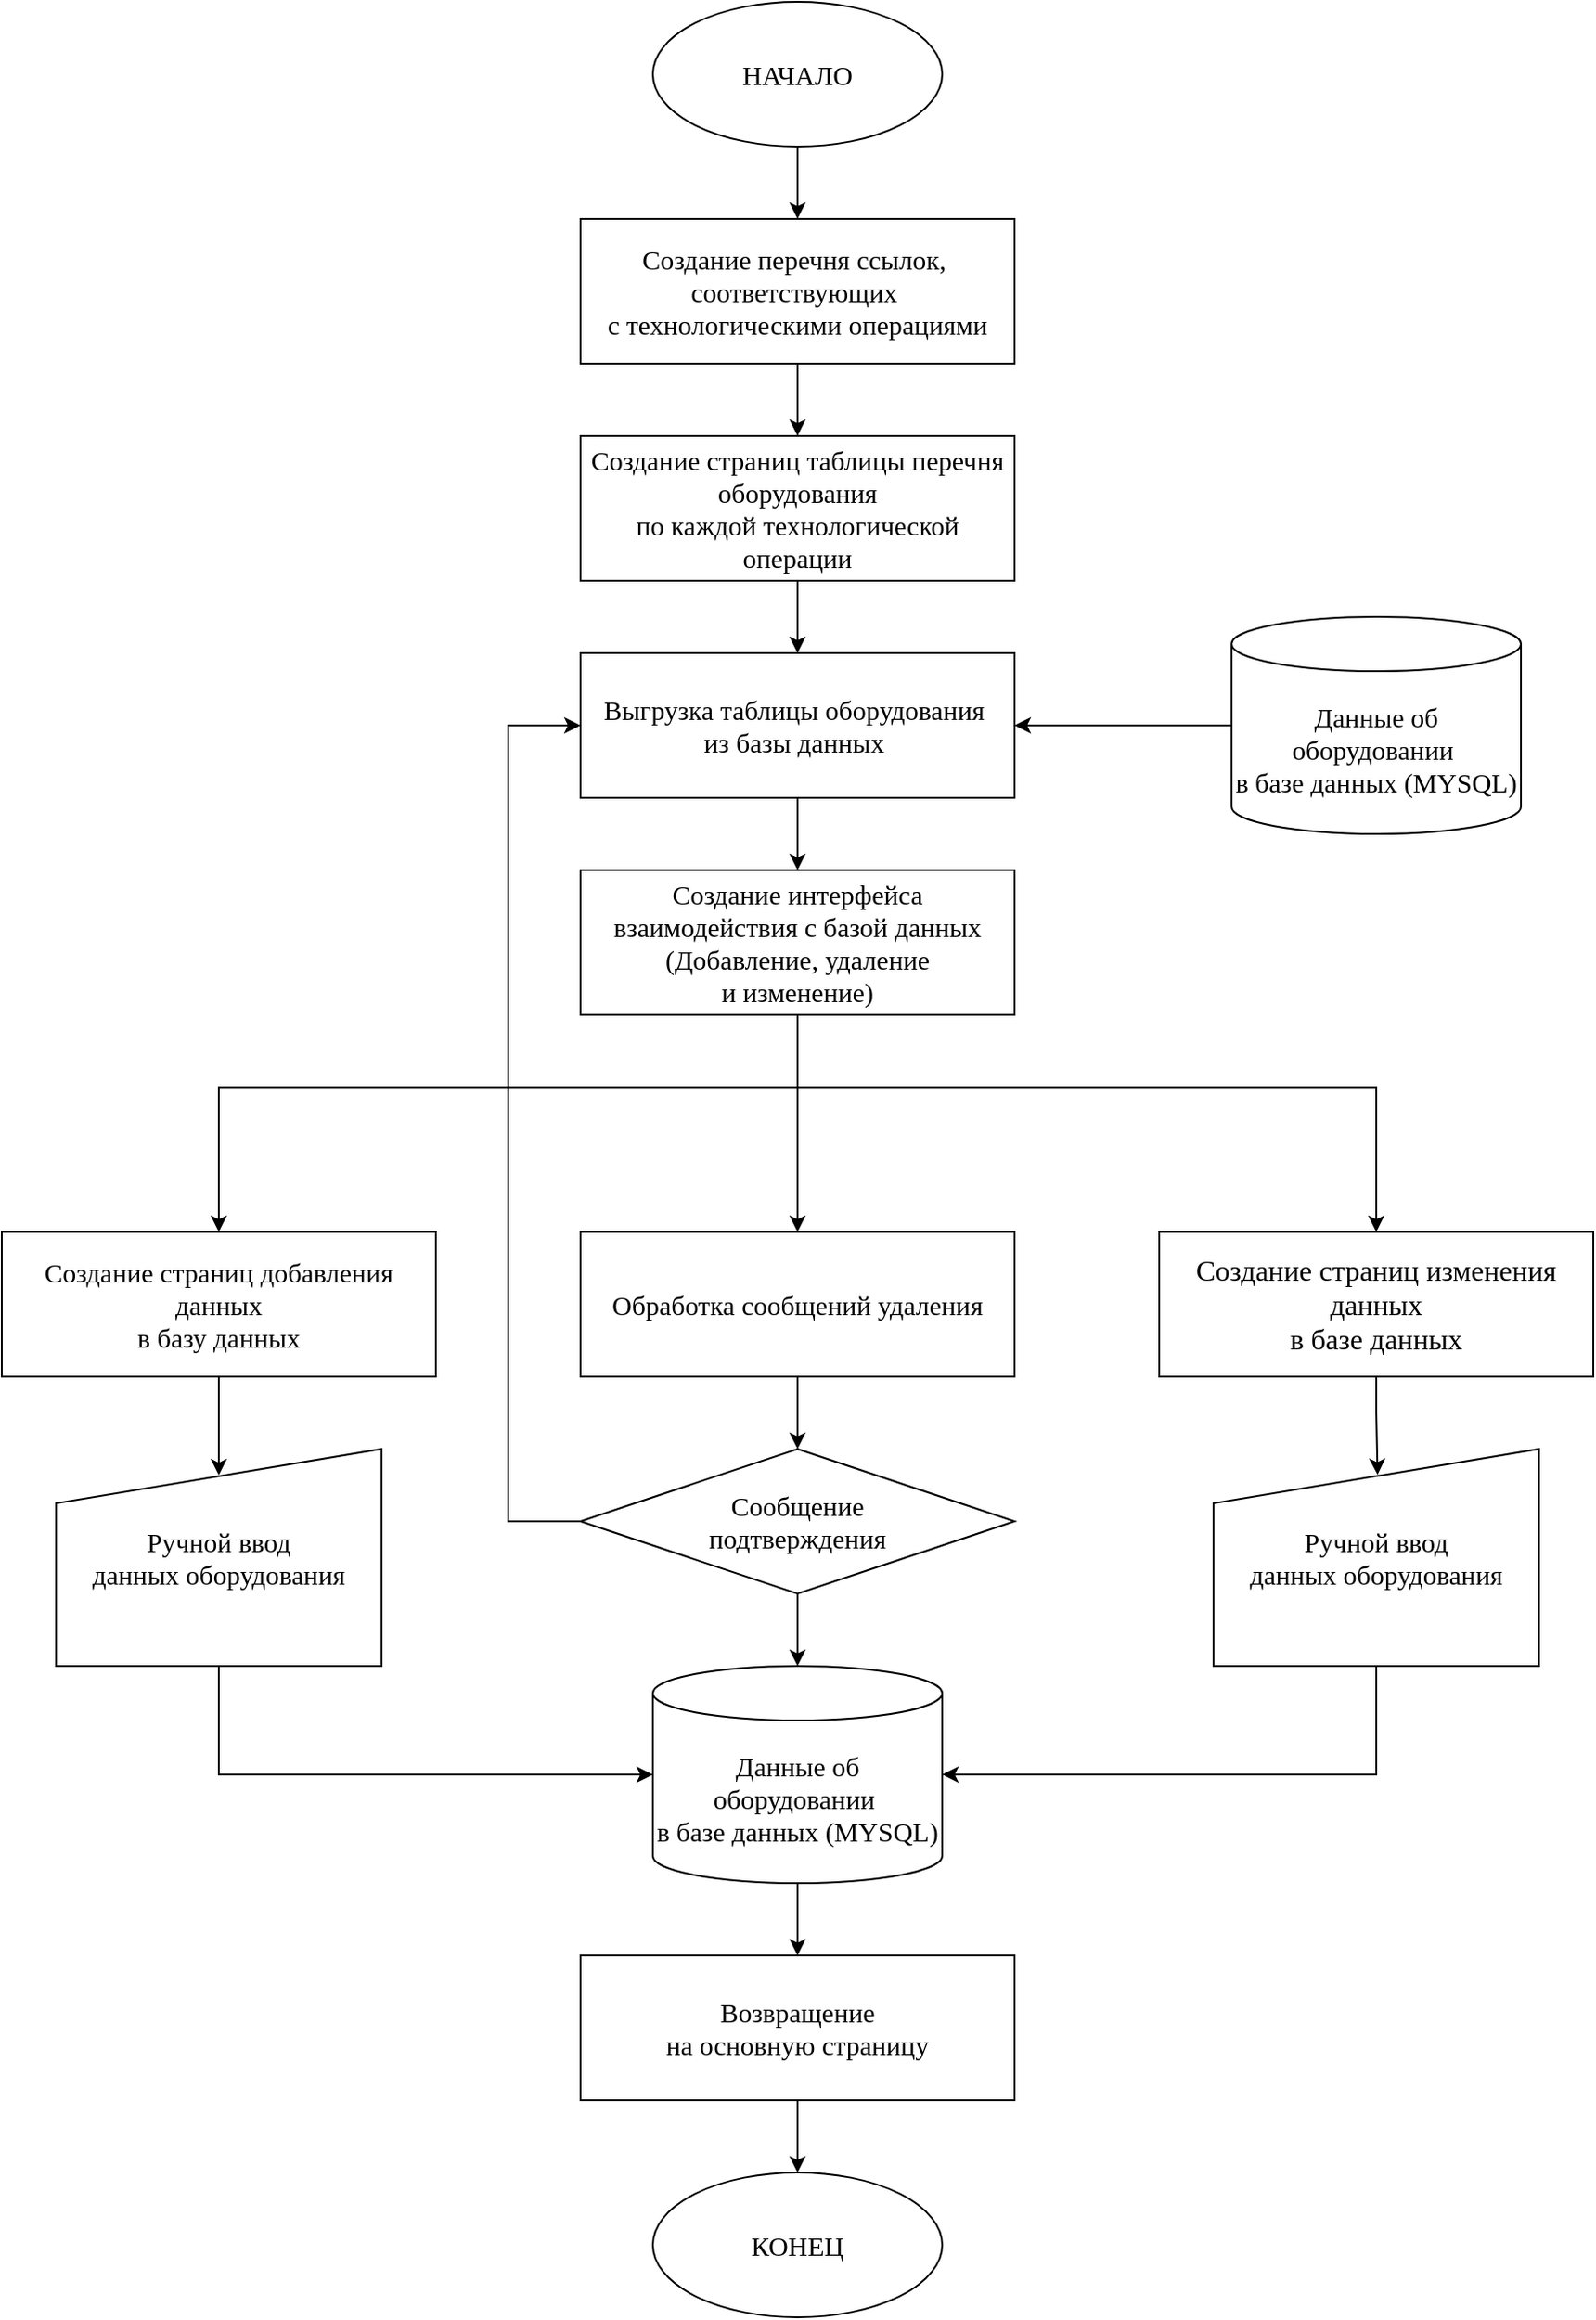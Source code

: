 <mxfile version="21.1.5" type="github">
  <diagram name="Page-1" id="qFZczR5B3UI8Jo8uHC8d">
    <mxGraphModel dx="2390" dy="1232" grid="1" gridSize="10" guides="1" tooltips="1" connect="1" arrows="1" fold="1" page="1" pageScale="1" pageWidth="1654" pageHeight="2336" math="0" shadow="0">
      <root>
        <mxCell id="0" />
        <mxCell id="1" parent="0" />
        <mxCell id="hdSreOnBa91VfMqnHE0S-16" style="edgeStyle=orthogonalEdgeStyle;rounded=0;orthogonalLoop=1;jettySize=auto;html=1;entryX=0.5;entryY=0;entryDx=0;entryDy=0;" edge="1" parent="1" source="hdSreOnBa91VfMqnHE0S-1" target="hdSreOnBa91VfMqnHE0S-2">
          <mxGeometry relative="1" as="geometry" />
        </mxCell>
        <mxCell id="hdSreOnBa91VfMqnHE0S-1" value="НАЧАЛО" style="ellipse;whiteSpace=wrap;html=1;fontSize=15;fontFamily=Tahoma;" vertex="1" parent="1">
          <mxGeometry x="640" y="40" width="160" height="80" as="geometry" />
        </mxCell>
        <mxCell id="hdSreOnBa91VfMqnHE0S-17" style="edgeStyle=orthogonalEdgeStyle;rounded=0;orthogonalLoop=1;jettySize=auto;html=1;entryX=0.5;entryY=0;entryDx=0;entryDy=0;" edge="1" parent="1" source="hdSreOnBa91VfMqnHE0S-2" target="hdSreOnBa91VfMqnHE0S-3">
          <mxGeometry relative="1" as="geometry" />
        </mxCell>
        <mxCell id="hdSreOnBa91VfMqnHE0S-2" value="Создание перечня ссылок,&amp;nbsp;&lt;br style=&quot;font-size: 15px;&quot;&gt;соответствующих&amp;nbsp;&lt;br style=&quot;font-size: 15px;&quot;&gt;с технологическими операциями" style="rounded=0;whiteSpace=wrap;html=1;fontSize=15;fontFamily=Tahoma;" vertex="1" parent="1">
          <mxGeometry x="600" y="160" width="240" height="80" as="geometry" />
        </mxCell>
        <mxCell id="hdSreOnBa91VfMqnHE0S-18" style="edgeStyle=orthogonalEdgeStyle;rounded=0;orthogonalLoop=1;jettySize=auto;html=1;" edge="1" parent="1" source="hdSreOnBa91VfMqnHE0S-3" target="hdSreOnBa91VfMqnHE0S-4">
          <mxGeometry relative="1" as="geometry" />
        </mxCell>
        <mxCell id="hdSreOnBa91VfMqnHE0S-3" value="Создание страниц таблицы перечня оборудования &lt;br style=&quot;font-size: 15px;&quot;&gt;по каждой технологической операции&lt;br style=&quot;font-size: 15px;&quot;&gt;" style="rounded=0;whiteSpace=wrap;html=1;fontSize=15;fontFamily=Tahoma;" vertex="1" parent="1">
          <mxGeometry x="600" y="280" width="240" height="80" as="geometry" />
        </mxCell>
        <mxCell id="hdSreOnBa91VfMqnHE0S-19" style="edgeStyle=orthogonalEdgeStyle;rounded=0;orthogonalLoop=1;jettySize=auto;html=1;entryX=0.5;entryY=0;entryDx=0;entryDy=0;" edge="1" parent="1" source="hdSreOnBa91VfMqnHE0S-4" target="hdSreOnBa91VfMqnHE0S-15">
          <mxGeometry relative="1" as="geometry" />
        </mxCell>
        <mxCell id="hdSreOnBa91VfMqnHE0S-4" value="Выгрузка таблицы оборудования&amp;nbsp;&lt;br style=&quot;font-size: 15px;&quot;&gt;из базы данных&amp;nbsp;" style="rounded=0;whiteSpace=wrap;html=1;fontSize=15;fontFamily=Tahoma;" vertex="1" parent="1">
          <mxGeometry x="600" y="400" width="240" height="80" as="geometry" />
        </mxCell>
        <mxCell id="hdSreOnBa91VfMqnHE0S-24" style="edgeStyle=orthogonalEdgeStyle;rounded=0;orthogonalLoop=1;jettySize=auto;html=1;entryX=0.5;entryY=0;entryDx=0;entryDy=0;" edge="1" parent="1" source="hdSreOnBa91VfMqnHE0S-5" target="hdSreOnBa91VfMqnHE0S-8">
          <mxGeometry relative="1" as="geometry" />
        </mxCell>
        <mxCell id="hdSreOnBa91VfMqnHE0S-5" value="Обработка сообщений удаления" style="rounded=0;whiteSpace=wrap;html=1;fontSize=15;fontFamily=Tahoma;" vertex="1" parent="1">
          <mxGeometry x="600" y="720" width="240" height="80" as="geometry" />
        </mxCell>
        <mxCell id="hdSreOnBa91VfMqnHE0S-23" style="edgeStyle=orthogonalEdgeStyle;rounded=0;orthogonalLoop=1;jettySize=auto;html=1;entryX=0.5;entryY=0.121;entryDx=0;entryDy=0;entryPerimeter=0;" edge="1" parent="1" source="hdSreOnBa91VfMqnHE0S-6" target="hdSreOnBa91VfMqnHE0S-12">
          <mxGeometry relative="1" as="geometry" />
        </mxCell>
        <mxCell id="hdSreOnBa91VfMqnHE0S-6" value="Создание страниц добавления данных&lt;br style=&quot;font-size: 15px;&quot;&gt;в базу данных" style="rounded=0;whiteSpace=wrap;html=1;fontSize=15;fontFamily=Tahoma;" vertex="1" parent="1">
          <mxGeometry x="280" y="720" width="240" height="80" as="geometry" />
        </mxCell>
        <mxCell id="hdSreOnBa91VfMqnHE0S-28" style="edgeStyle=orthogonalEdgeStyle;rounded=0;orthogonalLoop=1;jettySize=auto;html=1;entryX=0.504;entryY=0.119;entryDx=0;entryDy=0;entryPerimeter=0;" edge="1" parent="1" source="hdSreOnBa91VfMqnHE0S-7" target="hdSreOnBa91VfMqnHE0S-13">
          <mxGeometry relative="1" as="geometry">
            <mxPoint x="1040" y="840" as="targetPoint" />
          </mxGeometry>
        </mxCell>
        <mxCell id="hdSreOnBa91VfMqnHE0S-7" value="Создание страниц изменения данных&lt;br style=&quot;font-size: 16px;&quot;&gt;в базе данных" style="rounded=0;whiteSpace=wrap;html=1;fontSize=16;fontFamily=Tahoma;" vertex="1" parent="1">
          <mxGeometry x="920" y="720" width="240" height="80" as="geometry" />
        </mxCell>
        <mxCell id="hdSreOnBa91VfMqnHE0S-25" style="edgeStyle=orthogonalEdgeStyle;rounded=0;orthogonalLoop=1;jettySize=auto;html=1;entryX=0.5;entryY=0;entryDx=0;entryDy=0;entryPerimeter=0;" edge="1" parent="1" source="hdSreOnBa91VfMqnHE0S-8" target="hdSreOnBa91VfMqnHE0S-9">
          <mxGeometry relative="1" as="geometry" />
        </mxCell>
        <mxCell id="hdSreOnBa91VfMqnHE0S-31" style="edgeStyle=orthogonalEdgeStyle;rounded=0;orthogonalLoop=1;jettySize=auto;html=1;exitX=0;exitY=0.5;exitDx=0;exitDy=0;entryX=0;entryY=0.5;entryDx=0;entryDy=0;" edge="1" parent="1" source="hdSreOnBa91VfMqnHE0S-8" target="hdSreOnBa91VfMqnHE0S-4">
          <mxGeometry relative="1" as="geometry">
            <Array as="points">
              <mxPoint x="560" y="880" />
              <mxPoint x="560" y="440" />
            </Array>
          </mxGeometry>
        </mxCell>
        <mxCell id="hdSreOnBa91VfMqnHE0S-8" value="Сообщение&lt;br style=&quot;font-size: 15px;&quot;&gt;подтверждения" style="rhombus;whiteSpace=wrap;html=1;fontSize=15;fontFamily=Tahoma;" vertex="1" parent="1">
          <mxGeometry x="600" y="840" width="240" height="80" as="geometry" />
        </mxCell>
        <mxCell id="hdSreOnBa91VfMqnHE0S-26" style="edgeStyle=orthogonalEdgeStyle;rounded=0;orthogonalLoop=1;jettySize=auto;html=1;entryX=0.5;entryY=0;entryDx=0;entryDy=0;" edge="1" parent="1" source="hdSreOnBa91VfMqnHE0S-9" target="hdSreOnBa91VfMqnHE0S-10">
          <mxGeometry relative="1" as="geometry" />
        </mxCell>
        <mxCell id="hdSreOnBa91VfMqnHE0S-9" value="Данные об оборудовании&amp;nbsp;&lt;br style=&quot;font-size: 15px;&quot;&gt;в базе данных (MYSQL)" style="shape=cylinder3;whiteSpace=wrap;html=1;boundedLbl=1;backgroundOutline=1;size=15;fontSize=15;fontFamily=Tahoma;" vertex="1" parent="1">
          <mxGeometry x="640" y="960" width="160" height="120" as="geometry" />
        </mxCell>
        <mxCell id="hdSreOnBa91VfMqnHE0S-27" style="edgeStyle=orthogonalEdgeStyle;rounded=0;orthogonalLoop=1;jettySize=auto;html=1;entryX=0.5;entryY=0;entryDx=0;entryDy=0;" edge="1" parent="1" source="hdSreOnBa91VfMqnHE0S-10" target="hdSreOnBa91VfMqnHE0S-11">
          <mxGeometry relative="1" as="geometry" />
        </mxCell>
        <mxCell id="hdSreOnBa91VfMqnHE0S-10" value="Возвращение &lt;br style=&quot;font-size: 15px;&quot;&gt;на основную страницу" style="rounded=0;whiteSpace=wrap;html=1;fontSize=15;fontFamily=Tahoma;" vertex="1" parent="1">
          <mxGeometry x="600" y="1120" width="240" height="80" as="geometry" />
        </mxCell>
        <mxCell id="hdSreOnBa91VfMqnHE0S-11" value="КОНЕЦ" style="ellipse;whiteSpace=wrap;html=1;fontSize=15;fontFamily=Tahoma;" vertex="1" parent="1">
          <mxGeometry x="640" y="1240" width="160" height="80" as="geometry" />
        </mxCell>
        <mxCell id="hdSreOnBa91VfMqnHE0S-29" style="edgeStyle=orthogonalEdgeStyle;rounded=0;orthogonalLoop=1;jettySize=auto;html=1;entryX=0;entryY=0.5;entryDx=0;entryDy=0;entryPerimeter=0;" edge="1" parent="1" source="hdSreOnBa91VfMqnHE0S-12" target="hdSreOnBa91VfMqnHE0S-9">
          <mxGeometry relative="1" as="geometry">
            <Array as="points">
              <mxPoint x="400" y="1020" />
            </Array>
          </mxGeometry>
        </mxCell>
        <mxCell id="hdSreOnBa91VfMqnHE0S-12" value="Ручной ввод&lt;br style=&quot;font-size: 15px;&quot;&gt;данных оборудования" style="shape=manualInput;whiteSpace=wrap;html=1;fontFamily=Tahoma;fontSize=15;" vertex="1" parent="1">
          <mxGeometry x="310" y="840" width="180" height="120" as="geometry" />
        </mxCell>
        <mxCell id="hdSreOnBa91VfMqnHE0S-30" style="edgeStyle=orthogonalEdgeStyle;rounded=0;orthogonalLoop=1;jettySize=auto;html=1;entryX=1;entryY=0.5;entryDx=0;entryDy=0;entryPerimeter=0;" edge="1" parent="1" source="hdSreOnBa91VfMqnHE0S-13" target="hdSreOnBa91VfMqnHE0S-9">
          <mxGeometry relative="1" as="geometry">
            <Array as="points">
              <mxPoint x="1040" y="1020" />
            </Array>
          </mxGeometry>
        </mxCell>
        <mxCell id="hdSreOnBa91VfMqnHE0S-13" value="Ручной ввод&lt;br style=&quot;font-size: 15px;&quot;&gt;данных оборудования" style="shape=manualInput;whiteSpace=wrap;html=1;fontFamily=Tahoma;fontSize=15;" vertex="1" parent="1">
          <mxGeometry x="950" y="840" width="180" height="120" as="geometry" />
        </mxCell>
        <mxCell id="hdSreOnBa91VfMqnHE0S-32" style="edgeStyle=orthogonalEdgeStyle;rounded=0;orthogonalLoop=1;jettySize=auto;html=1;exitX=0;exitY=0.5;exitDx=0;exitDy=0;exitPerimeter=0;entryX=1;entryY=0.5;entryDx=0;entryDy=0;" edge="1" parent="1" source="hdSreOnBa91VfMqnHE0S-14" target="hdSreOnBa91VfMqnHE0S-4">
          <mxGeometry relative="1" as="geometry" />
        </mxCell>
        <mxCell id="hdSreOnBa91VfMqnHE0S-14" value="Данные об оборудовании&amp;nbsp;&lt;br style=&quot;font-size: 15px;&quot;&gt;в базе данных (MYSQL)" style="shape=cylinder3;whiteSpace=wrap;html=1;boundedLbl=1;backgroundOutline=1;size=15;fontSize=15;fontFamily=Tahoma;" vertex="1" parent="1">
          <mxGeometry x="960" y="380" width="160" height="120" as="geometry" />
        </mxCell>
        <mxCell id="hdSreOnBa91VfMqnHE0S-20" style="edgeStyle=orthogonalEdgeStyle;rounded=0;orthogonalLoop=1;jettySize=auto;html=1;entryX=0.5;entryY=0;entryDx=0;entryDy=0;" edge="1" parent="1" source="hdSreOnBa91VfMqnHE0S-15" target="hdSreOnBa91VfMqnHE0S-5">
          <mxGeometry relative="1" as="geometry" />
        </mxCell>
        <mxCell id="hdSreOnBa91VfMqnHE0S-21" style="edgeStyle=orthogonalEdgeStyle;rounded=0;orthogonalLoop=1;jettySize=auto;html=1;entryX=0.5;entryY=0;entryDx=0;entryDy=0;" edge="1" parent="1" source="hdSreOnBa91VfMqnHE0S-15" target="hdSreOnBa91VfMqnHE0S-6">
          <mxGeometry relative="1" as="geometry">
            <Array as="points">
              <mxPoint x="720" y="640" />
              <mxPoint x="400" y="640" />
            </Array>
          </mxGeometry>
        </mxCell>
        <mxCell id="hdSreOnBa91VfMqnHE0S-22" style="edgeStyle=orthogonalEdgeStyle;rounded=0;orthogonalLoop=1;jettySize=auto;html=1;entryX=0.5;entryY=0;entryDx=0;entryDy=0;" edge="1" parent="1" source="hdSreOnBa91VfMqnHE0S-15" target="hdSreOnBa91VfMqnHE0S-7">
          <mxGeometry relative="1" as="geometry">
            <Array as="points">
              <mxPoint x="720" y="640" />
              <mxPoint x="1040" y="640" />
            </Array>
          </mxGeometry>
        </mxCell>
        <mxCell id="hdSreOnBa91VfMqnHE0S-15" value="Создание интерфейса взаимодействия с базой данных&lt;br&gt;(Добавление, удаление &lt;br&gt;и изменение)" style="rounded=0;whiteSpace=wrap;html=1;fontSize=15;fontFamily=Tahoma;" vertex="1" parent="1">
          <mxGeometry x="600" y="520" width="240" height="80" as="geometry" />
        </mxCell>
      </root>
    </mxGraphModel>
  </diagram>
</mxfile>
